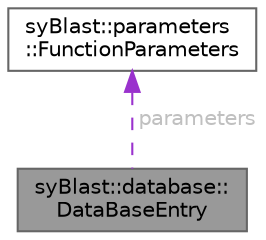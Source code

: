 digraph "syBlast::database::DataBaseEntry"
{
 // LATEX_PDF_SIZE
  bgcolor="transparent";
  edge [fontname=Helvetica,fontsize=10,labelfontname=Helvetica,labelfontsize=10];
  node [fontname=Helvetica,fontsize=10,shape=box,height=0.2,width=0.4];
  Node1 [id="Node000001",label="syBlast::database::\lDataBaseEntry",height=0.2,width=0.4,color="gray40", fillcolor="grey60", style="filled", fontcolor="black",tooltip=" "];
  Node2 -> Node1 [id="edge2_Node000001_Node000002",dir="back",color="darkorchid3",style="dashed",tooltip=" ",label=" parameters",fontcolor="grey" ];
  Node2 [id="Node000002",label="syBlast::parameters\l::FunctionParameters",height=0.2,width=0.4,color="gray40", fillcolor="white", style="filled",URL="$classsyBlast_1_1parameters_1_1FunctionParameters.html",tooltip=" "];
}

